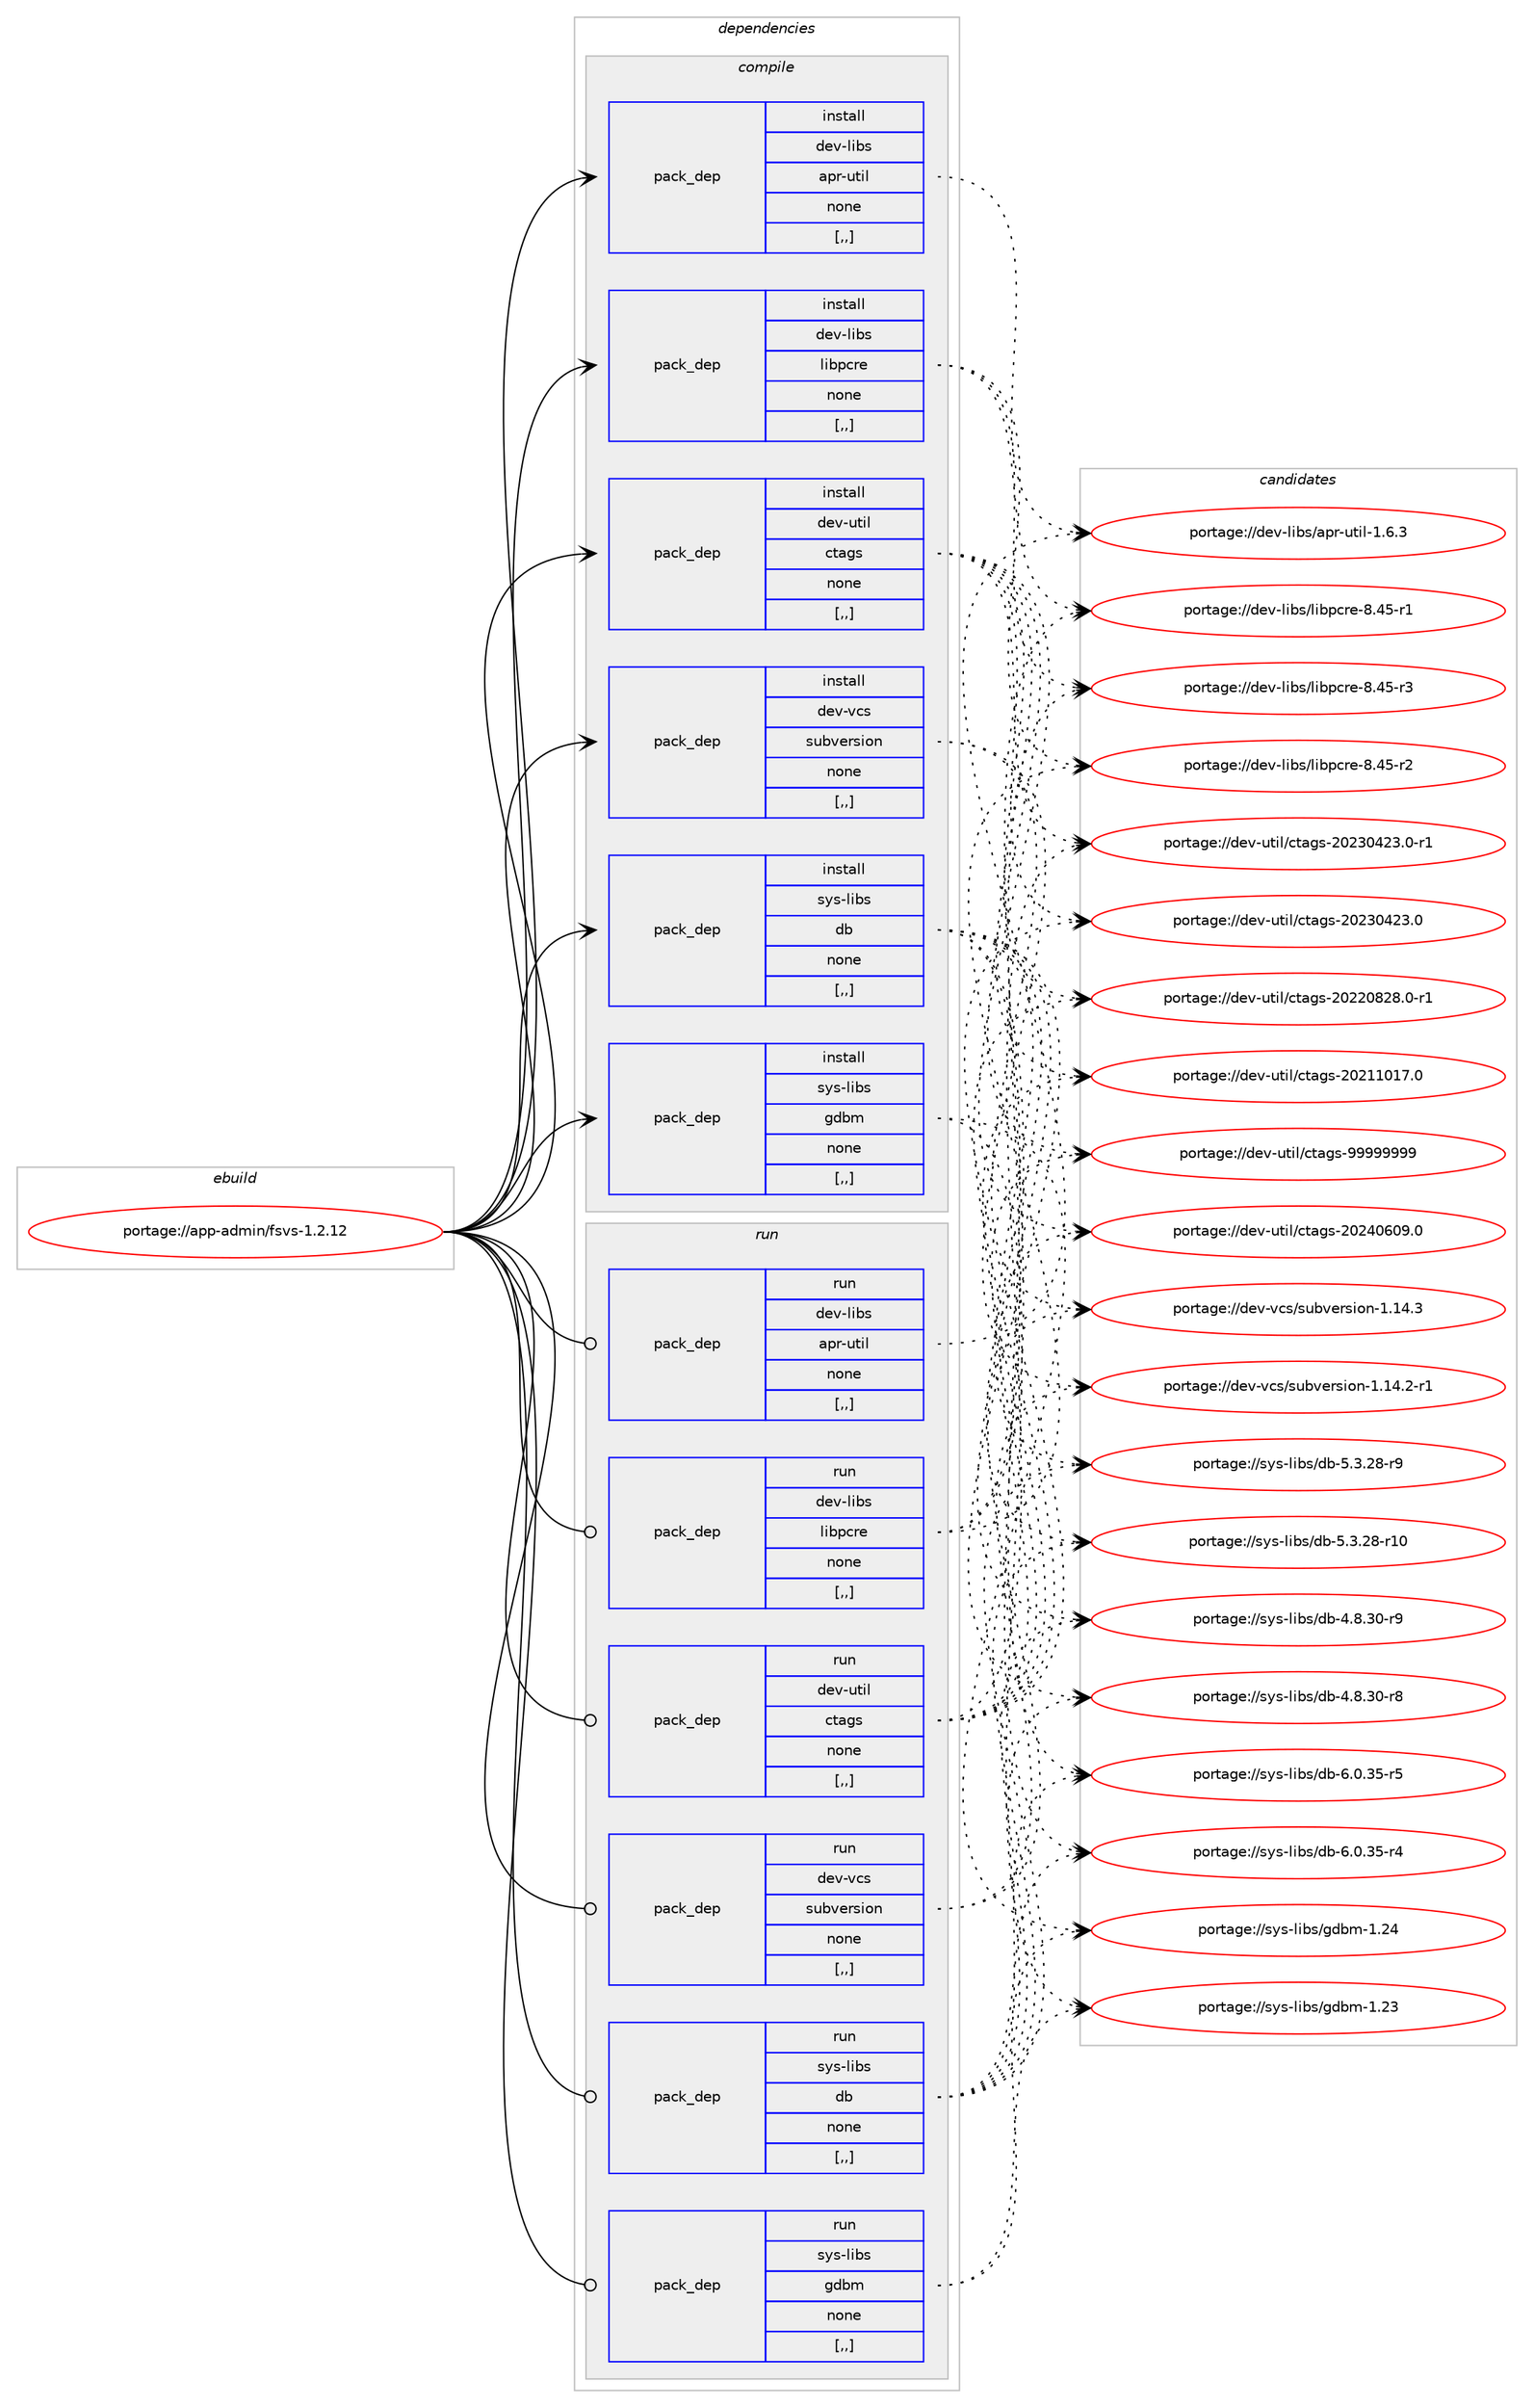 digraph prolog {

# *************
# Graph options
# *************

newrank=true;
concentrate=true;
compound=true;
graph [rankdir=LR,fontname=Helvetica,fontsize=10,ranksep=1.5];#, ranksep=2.5, nodesep=0.2];
edge  [arrowhead=vee];
node  [fontname=Helvetica,fontsize=10];

# **********
# The ebuild
# **********

subgraph cluster_leftcol {
color=gray;
label=<<i>ebuild</i>>;
id [label="portage://app-admin/fsvs-1.2.12", color=red, width=4, href="../app-admin/fsvs-1.2.12.svg"];
}

# ****************
# The dependencies
# ****************

subgraph cluster_midcol {
color=gray;
label=<<i>dependencies</i>>;
subgraph cluster_compile {
fillcolor="#eeeeee";
style=filled;
label=<<i>compile</i>>;
subgraph pack1986 {
dependency2550 [label=<<TABLE BORDER="0" CELLBORDER="1" CELLSPACING="0" CELLPADDING="4" WIDTH="220"><TR><TD ROWSPAN="6" CELLPADDING="30">pack_dep</TD></TR><TR><TD WIDTH="110">install</TD></TR><TR><TD>dev-libs</TD></TR><TR><TD>apr-util</TD></TR><TR><TD>none</TD></TR><TR><TD>[,,]</TD></TR></TABLE>>, shape=none, color=blue];
}
id:e -> dependency2550:w [weight=20,style="solid",arrowhead="vee"];
subgraph pack1987 {
dependency2551 [label=<<TABLE BORDER="0" CELLBORDER="1" CELLSPACING="0" CELLPADDING="4" WIDTH="220"><TR><TD ROWSPAN="6" CELLPADDING="30">pack_dep</TD></TR><TR><TD WIDTH="110">install</TD></TR><TR><TD>dev-libs</TD></TR><TR><TD>libpcre</TD></TR><TR><TD>none</TD></TR><TR><TD>[,,]</TD></TR></TABLE>>, shape=none, color=blue];
}
id:e -> dependency2551:w [weight=20,style="solid",arrowhead="vee"];
subgraph pack1988 {
dependency2552 [label=<<TABLE BORDER="0" CELLBORDER="1" CELLSPACING="0" CELLPADDING="4" WIDTH="220"><TR><TD ROWSPAN="6" CELLPADDING="30">pack_dep</TD></TR><TR><TD WIDTH="110">install</TD></TR><TR><TD>dev-util</TD></TR><TR><TD>ctags</TD></TR><TR><TD>none</TD></TR><TR><TD>[,,]</TD></TR></TABLE>>, shape=none, color=blue];
}
id:e -> dependency2552:w [weight=20,style="solid",arrowhead="vee"];
subgraph pack1989 {
dependency2553 [label=<<TABLE BORDER="0" CELLBORDER="1" CELLSPACING="0" CELLPADDING="4" WIDTH="220"><TR><TD ROWSPAN="6" CELLPADDING="30">pack_dep</TD></TR><TR><TD WIDTH="110">install</TD></TR><TR><TD>dev-vcs</TD></TR><TR><TD>subversion</TD></TR><TR><TD>none</TD></TR><TR><TD>[,,]</TD></TR></TABLE>>, shape=none, color=blue];
}
id:e -> dependency2553:w [weight=20,style="solid",arrowhead="vee"];
subgraph pack1990 {
dependency2554 [label=<<TABLE BORDER="0" CELLBORDER="1" CELLSPACING="0" CELLPADDING="4" WIDTH="220"><TR><TD ROWSPAN="6" CELLPADDING="30">pack_dep</TD></TR><TR><TD WIDTH="110">install</TD></TR><TR><TD>sys-libs</TD></TR><TR><TD>db</TD></TR><TR><TD>none</TD></TR><TR><TD>[,,]</TD></TR></TABLE>>, shape=none, color=blue];
}
id:e -> dependency2554:w [weight=20,style="solid",arrowhead="vee"];
subgraph pack1991 {
dependency2555 [label=<<TABLE BORDER="0" CELLBORDER="1" CELLSPACING="0" CELLPADDING="4" WIDTH="220"><TR><TD ROWSPAN="6" CELLPADDING="30">pack_dep</TD></TR><TR><TD WIDTH="110">install</TD></TR><TR><TD>sys-libs</TD></TR><TR><TD>gdbm</TD></TR><TR><TD>none</TD></TR><TR><TD>[,,]</TD></TR></TABLE>>, shape=none, color=blue];
}
id:e -> dependency2555:w [weight=20,style="solid",arrowhead="vee"];
}
subgraph cluster_compileandrun {
fillcolor="#eeeeee";
style=filled;
label=<<i>compile and run</i>>;
}
subgraph cluster_run {
fillcolor="#eeeeee";
style=filled;
label=<<i>run</i>>;
subgraph pack1992 {
dependency2556 [label=<<TABLE BORDER="0" CELLBORDER="1" CELLSPACING="0" CELLPADDING="4" WIDTH="220"><TR><TD ROWSPAN="6" CELLPADDING="30">pack_dep</TD></TR><TR><TD WIDTH="110">run</TD></TR><TR><TD>dev-libs</TD></TR><TR><TD>apr-util</TD></TR><TR><TD>none</TD></TR><TR><TD>[,,]</TD></TR></TABLE>>, shape=none, color=blue];
}
id:e -> dependency2556:w [weight=20,style="solid",arrowhead="odot"];
subgraph pack1993 {
dependency2557 [label=<<TABLE BORDER="0" CELLBORDER="1" CELLSPACING="0" CELLPADDING="4" WIDTH="220"><TR><TD ROWSPAN="6" CELLPADDING="30">pack_dep</TD></TR><TR><TD WIDTH="110">run</TD></TR><TR><TD>dev-libs</TD></TR><TR><TD>libpcre</TD></TR><TR><TD>none</TD></TR><TR><TD>[,,]</TD></TR></TABLE>>, shape=none, color=blue];
}
id:e -> dependency2557:w [weight=20,style="solid",arrowhead="odot"];
subgraph pack1994 {
dependency2558 [label=<<TABLE BORDER="0" CELLBORDER="1" CELLSPACING="0" CELLPADDING="4" WIDTH="220"><TR><TD ROWSPAN="6" CELLPADDING="30">pack_dep</TD></TR><TR><TD WIDTH="110">run</TD></TR><TR><TD>dev-util</TD></TR><TR><TD>ctags</TD></TR><TR><TD>none</TD></TR><TR><TD>[,,]</TD></TR></TABLE>>, shape=none, color=blue];
}
id:e -> dependency2558:w [weight=20,style="solid",arrowhead="odot"];
subgraph pack1995 {
dependency2559 [label=<<TABLE BORDER="0" CELLBORDER="1" CELLSPACING="0" CELLPADDING="4" WIDTH="220"><TR><TD ROWSPAN="6" CELLPADDING="30">pack_dep</TD></TR><TR><TD WIDTH="110">run</TD></TR><TR><TD>dev-vcs</TD></TR><TR><TD>subversion</TD></TR><TR><TD>none</TD></TR><TR><TD>[,,]</TD></TR></TABLE>>, shape=none, color=blue];
}
id:e -> dependency2559:w [weight=20,style="solid",arrowhead="odot"];
subgraph pack1996 {
dependency2560 [label=<<TABLE BORDER="0" CELLBORDER="1" CELLSPACING="0" CELLPADDING="4" WIDTH="220"><TR><TD ROWSPAN="6" CELLPADDING="30">pack_dep</TD></TR><TR><TD WIDTH="110">run</TD></TR><TR><TD>sys-libs</TD></TR><TR><TD>db</TD></TR><TR><TD>none</TD></TR><TR><TD>[,,]</TD></TR></TABLE>>, shape=none, color=blue];
}
id:e -> dependency2560:w [weight=20,style="solid",arrowhead="odot"];
subgraph pack1997 {
dependency2561 [label=<<TABLE BORDER="0" CELLBORDER="1" CELLSPACING="0" CELLPADDING="4" WIDTH="220"><TR><TD ROWSPAN="6" CELLPADDING="30">pack_dep</TD></TR><TR><TD WIDTH="110">run</TD></TR><TR><TD>sys-libs</TD></TR><TR><TD>gdbm</TD></TR><TR><TD>none</TD></TR><TR><TD>[,,]</TD></TR></TABLE>>, shape=none, color=blue];
}
id:e -> dependency2561:w [weight=20,style="solid",arrowhead="odot"];
}
}

# **************
# The candidates
# **************

subgraph cluster_choices {
rank=same;
color=gray;
label=<<i>candidates</i>>;

subgraph choice1986 {
color=black;
nodesep=1;
choice1001011184510810598115479711211445117116105108454946544651 [label="portage://dev-libs/apr-util-1.6.3", color=red, width=4,href="../dev-libs/apr-util-1.6.3.svg"];
dependency2550:e -> choice1001011184510810598115479711211445117116105108454946544651:w [style=dotted,weight="100"];
}
subgraph choice1987 {
color=black;
nodesep=1;
choice100101118451081059811547108105981129911410145564652534511451 [label="portage://dev-libs/libpcre-8.45-r3", color=red, width=4,href="../dev-libs/libpcre-8.45-r3.svg"];
choice100101118451081059811547108105981129911410145564652534511450 [label="portage://dev-libs/libpcre-8.45-r2", color=red, width=4,href="../dev-libs/libpcre-8.45-r2.svg"];
choice100101118451081059811547108105981129911410145564652534511449 [label="portage://dev-libs/libpcre-8.45-r1", color=red, width=4,href="../dev-libs/libpcre-8.45-r1.svg"];
dependency2551:e -> choice100101118451081059811547108105981129911410145564652534511451:w [style=dotted,weight="100"];
dependency2551:e -> choice100101118451081059811547108105981129911410145564652534511450:w [style=dotted,weight="100"];
dependency2551:e -> choice100101118451081059811547108105981129911410145564652534511449:w [style=dotted,weight="100"];
}
subgraph choice1988 {
color=black;
nodesep=1;
choice10010111845117116105108479911697103115455757575757575757 [label="portage://dev-util/ctags-99999999", color=red, width=4,href="../dev-util/ctags-99999999.svg"];
choice100101118451171161051084799116971031154550485052485448574648 [label="portage://dev-util/ctags-20240609.0", color=red, width=4,href="../dev-util/ctags-20240609.0.svg"];
choice1001011184511711610510847991169710311545504850514852505146484511449 [label="portage://dev-util/ctags-20230423.0-r1", color=red, width=4,href="../dev-util/ctags-20230423.0-r1.svg"];
choice100101118451171161051084799116971031154550485051485250514648 [label="portage://dev-util/ctags-20230423.0", color=red, width=4,href="../dev-util/ctags-20230423.0.svg"];
choice1001011184511711610510847991169710311545504850504856505646484511449 [label="portage://dev-util/ctags-20220828.0-r1", color=red, width=4,href="../dev-util/ctags-20220828.0-r1.svg"];
choice100101118451171161051084799116971031154550485049494849554648 [label="portage://dev-util/ctags-20211017.0", color=red, width=4,href="../dev-util/ctags-20211017.0.svg"];
dependency2552:e -> choice10010111845117116105108479911697103115455757575757575757:w [style=dotted,weight="100"];
dependency2552:e -> choice100101118451171161051084799116971031154550485052485448574648:w [style=dotted,weight="100"];
dependency2552:e -> choice1001011184511711610510847991169710311545504850514852505146484511449:w [style=dotted,weight="100"];
dependency2552:e -> choice100101118451171161051084799116971031154550485051485250514648:w [style=dotted,weight="100"];
dependency2552:e -> choice1001011184511711610510847991169710311545504850504856505646484511449:w [style=dotted,weight="100"];
dependency2552:e -> choice100101118451171161051084799116971031154550485049494849554648:w [style=dotted,weight="100"];
}
subgraph choice1989 {
color=black;
nodesep=1;
choice1001011184511899115471151179811810111411510511111045494649524651 [label="portage://dev-vcs/subversion-1.14.3", color=red, width=4,href="../dev-vcs/subversion-1.14.3.svg"];
choice10010111845118991154711511798118101114115105111110454946495246504511449 [label="portage://dev-vcs/subversion-1.14.2-r1", color=red, width=4,href="../dev-vcs/subversion-1.14.2-r1.svg"];
dependency2553:e -> choice1001011184511899115471151179811810111411510511111045494649524651:w [style=dotted,weight="100"];
dependency2553:e -> choice10010111845118991154711511798118101114115105111110454946495246504511449:w [style=dotted,weight="100"];
}
subgraph choice1990 {
color=black;
nodesep=1;
choice11512111545108105981154710098455446484651534511453 [label="portage://sys-libs/db-6.0.35-r5", color=red, width=4,href="../sys-libs/db-6.0.35-r5.svg"];
choice11512111545108105981154710098455446484651534511452 [label="portage://sys-libs/db-6.0.35-r4", color=red, width=4,href="../sys-libs/db-6.0.35-r4.svg"];
choice11512111545108105981154710098455346514650564511457 [label="portage://sys-libs/db-5.3.28-r9", color=red, width=4,href="../sys-libs/db-5.3.28-r9.svg"];
choice1151211154510810598115471009845534651465056451144948 [label="portage://sys-libs/db-5.3.28-r10", color=red, width=4,href="../sys-libs/db-5.3.28-r10.svg"];
choice11512111545108105981154710098455246564651484511457 [label="portage://sys-libs/db-4.8.30-r9", color=red, width=4,href="../sys-libs/db-4.8.30-r9.svg"];
choice11512111545108105981154710098455246564651484511456 [label="portage://sys-libs/db-4.8.30-r8", color=red, width=4,href="../sys-libs/db-4.8.30-r8.svg"];
dependency2554:e -> choice11512111545108105981154710098455446484651534511453:w [style=dotted,weight="100"];
dependency2554:e -> choice11512111545108105981154710098455446484651534511452:w [style=dotted,weight="100"];
dependency2554:e -> choice11512111545108105981154710098455346514650564511457:w [style=dotted,weight="100"];
dependency2554:e -> choice1151211154510810598115471009845534651465056451144948:w [style=dotted,weight="100"];
dependency2554:e -> choice11512111545108105981154710098455246564651484511457:w [style=dotted,weight="100"];
dependency2554:e -> choice11512111545108105981154710098455246564651484511456:w [style=dotted,weight="100"];
}
subgraph choice1991 {
color=black;
nodesep=1;
choice115121115451081059811547103100981094549465052 [label="portage://sys-libs/gdbm-1.24", color=red, width=4,href="../sys-libs/gdbm-1.24.svg"];
choice115121115451081059811547103100981094549465051 [label="portage://sys-libs/gdbm-1.23", color=red, width=4,href="../sys-libs/gdbm-1.23.svg"];
dependency2555:e -> choice115121115451081059811547103100981094549465052:w [style=dotted,weight="100"];
dependency2555:e -> choice115121115451081059811547103100981094549465051:w [style=dotted,weight="100"];
}
subgraph choice1992 {
color=black;
nodesep=1;
choice1001011184510810598115479711211445117116105108454946544651 [label="portage://dev-libs/apr-util-1.6.3", color=red, width=4,href="../dev-libs/apr-util-1.6.3.svg"];
dependency2556:e -> choice1001011184510810598115479711211445117116105108454946544651:w [style=dotted,weight="100"];
}
subgraph choice1993 {
color=black;
nodesep=1;
choice100101118451081059811547108105981129911410145564652534511451 [label="portage://dev-libs/libpcre-8.45-r3", color=red, width=4,href="../dev-libs/libpcre-8.45-r3.svg"];
choice100101118451081059811547108105981129911410145564652534511450 [label="portage://dev-libs/libpcre-8.45-r2", color=red, width=4,href="../dev-libs/libpcre-8.45-r2.svg"];
choice100101118451081059811547108105981129911410145564652534511449 [label="portage://dev-libs/libpcre-8.45-r1", color=red, width=4,href="../dev-libs/libpcre-8.45-r1.svg"];
dependency2557:e -> choice100101118451081059811547108105981129911410145564652534511451:w [style=dotted,weight="100"];
dependency2557:e -> choice100101118451081059811547108105981129911410145564652534511450:w [style=dotted,weight="100"];
dependency2557:e -> choice100101118451081059811547108105981129911410145564652534511449:w [style=dotted,weight="100"];
}
subgraph choice1994 {
color=black;
nodesep=1;
choice10010111845117116105108479911697103115455757575757575757 [label="portage://dev-util/ctags-99999999", color=red, width=4,href="../dev-util/ctags-99999999.svg"];
choice100101118451171161051084799116971031154550485052485448574648 [label="portage://dev-util/ctags-20240609.0", color=red, width=4,href="../dev-util/ctags-20240609.0.svg"];
choice1001011184511711610510847991169710311545504850514852505146484511449 [label="portage://dev-util/ctags-20230423.0-r1", color=red, width=4,href="../dev-util/ctags-20230423.0-r1.svg"];
choice100101118451171161051084799116971031154550485051485250514648 [label="portage://dev-util/ctags-20230423.0", color=red, width=4,href="../dev-util/ctags-20230423.0.svg"];
choice1001011184511711610510847991169710311545504850504856505646484511449 [label="portage://dev-util/ctags-20220828.0-r1", color=red, width=4,href="../dev-util/ctags-20220828.0-r1.svg"];
choice100101118451171161051084799116971031154550485049494849554648 [label="portage://dev-util/ctags-20211017.0", color=red, width=4,href="../dev-util/ctags-20211017.0.svg"];
dependency2558:e -> choice10010111845117116105108479911697103115455757575757575757:w [style=dotted,weight="100"];
dependency2558:e -> choice100101118451171161051084799116971031154550485052485448574648:w [style=dotted,weight="100"];
dependency2558:e -> choice1001011184511711610510847991169710311545504850514852505146484511449:w [style=dotted,weight="100"];
dependency2558:e -> choice100101118451171161051084799116971031154550485051485250514648:w [style=dotted,weight="100"];
dependency2558:e -> choice1001011184511711610510847991169710311545504850504856505646484511449:w [style=dotted,weight="100"];
dependency2558:e -> choice100101118451171161051084799116971031154550485049494849554648:w [style=dotted,weight="100"];
}
subgraph choice1995 {
color=black;
nodesep=1;
choice1001011184511899115471151179811810111411510511111045494649524651 [label="portage://dev-vcs/subversion-1.14.3", color=red, width=4,href="../dev-vcs/subversion-1.14.3.svg"];
choice10010111845118991154711511798118101114115105111110454946495246504511449 [label="portage://dev-vcs/subversion-1.14.2-r1", color=red, width=4,href="../dev-vcs/subversion-1.14.2-r1.svg"];
dependency2559:e -> choice1001011184511899115471151179811810111411510511111045494649524651:w [style=dotted,weight="100"];
dependency2559:e -> choice10010111845118991154711511798118101114115105111110454946495246504511449:w [style=dotted,weight="100"];
}
subgraph choice1996 {
color=black;
nodesep=1;
choice11512111545108105981154710098455446484651534511453 [label="portage://sys-libs/db-6.0.35-r5", color=red, width=4,href="../sys-libs/db-6.0.35-r5.svg"];
choice11512111545108105981154710098455446484651534511452 [label="portage://sys-libs/db-6.0.35-r4", color=red, width=4,href="../sys-libs/db-6.0.35-r4.svg"];
choice11512111545108105981154710098455346514650564511457 [label="portage://sys-libs/db-5.3.28-r9", color=red, width=4,href="../sys-libs/db-5.3.28-r9.svg"];
choice1151211154510810598115471009845534651465056451144948 [label="portage://sys-libs/db-5.3.28-r10", color=red, width=4,href="../sys-libs/db-5.3.28-r10.svg"];
choice11512111545108105981154710098455246564651484511457 [label="portage://sys-libs/db-4.8.30-r9", color=red, width=4,href="../sys-libs/db-4.8.30-r9.svg"];
choice11512111545108105981154710098455246564651484511456 [label="portage://sys-libs/db-4.8.30-r8", color=red, width=4,href="../sys-libs/db-4.8.30-r8.svg"];
dependency2560:e -> choice11512111545108105981154710098455446484651534511453:w [style=dotted,weight="100"];
dependency2560:e -> choice11512111545108105981154710098455446484651534511452:w [style=dotted,weight="100"];
dependency2560:e -> choice11512111545108105981154710098455346514650564511457:w [style=dotted,weight="100"];
dependency2560:e -> choice1151211154510810598115471009845534651465056451144948:w [style=dotted,weight="100"];
dependency2560:e -> choice11512111545108105981154710098455246564651484511457:w [style=dotted,weight="100"];
dependency2560:e -> choice11512111545108105981154710098455246564651484511456:w [style=dotted,weight="100"];
}
subgraph choice1997 {
color=black;
nodesep=1;
choice115121115451081059811547103100981094549465052 [label="portage://sys-libs/gdbm-1.24", color=red, width=4,href="../sys-libs/gdbm-1.24.svg"];
choice115121115451081059811547103100981094549465051 [label="portage://sys-libs/gdbm-1.23", color=red, width=4,href="../sys-libs/gdbm-1.23.svg"];
dependency2561:e -> choice115121115451081059811547103100981094549465052:w [style=dotted,weight="100"];
dependency2561:e -> choice115121115451081059811547103100981094549465051:w [style=dotted,weight="100"];
}
}

}
